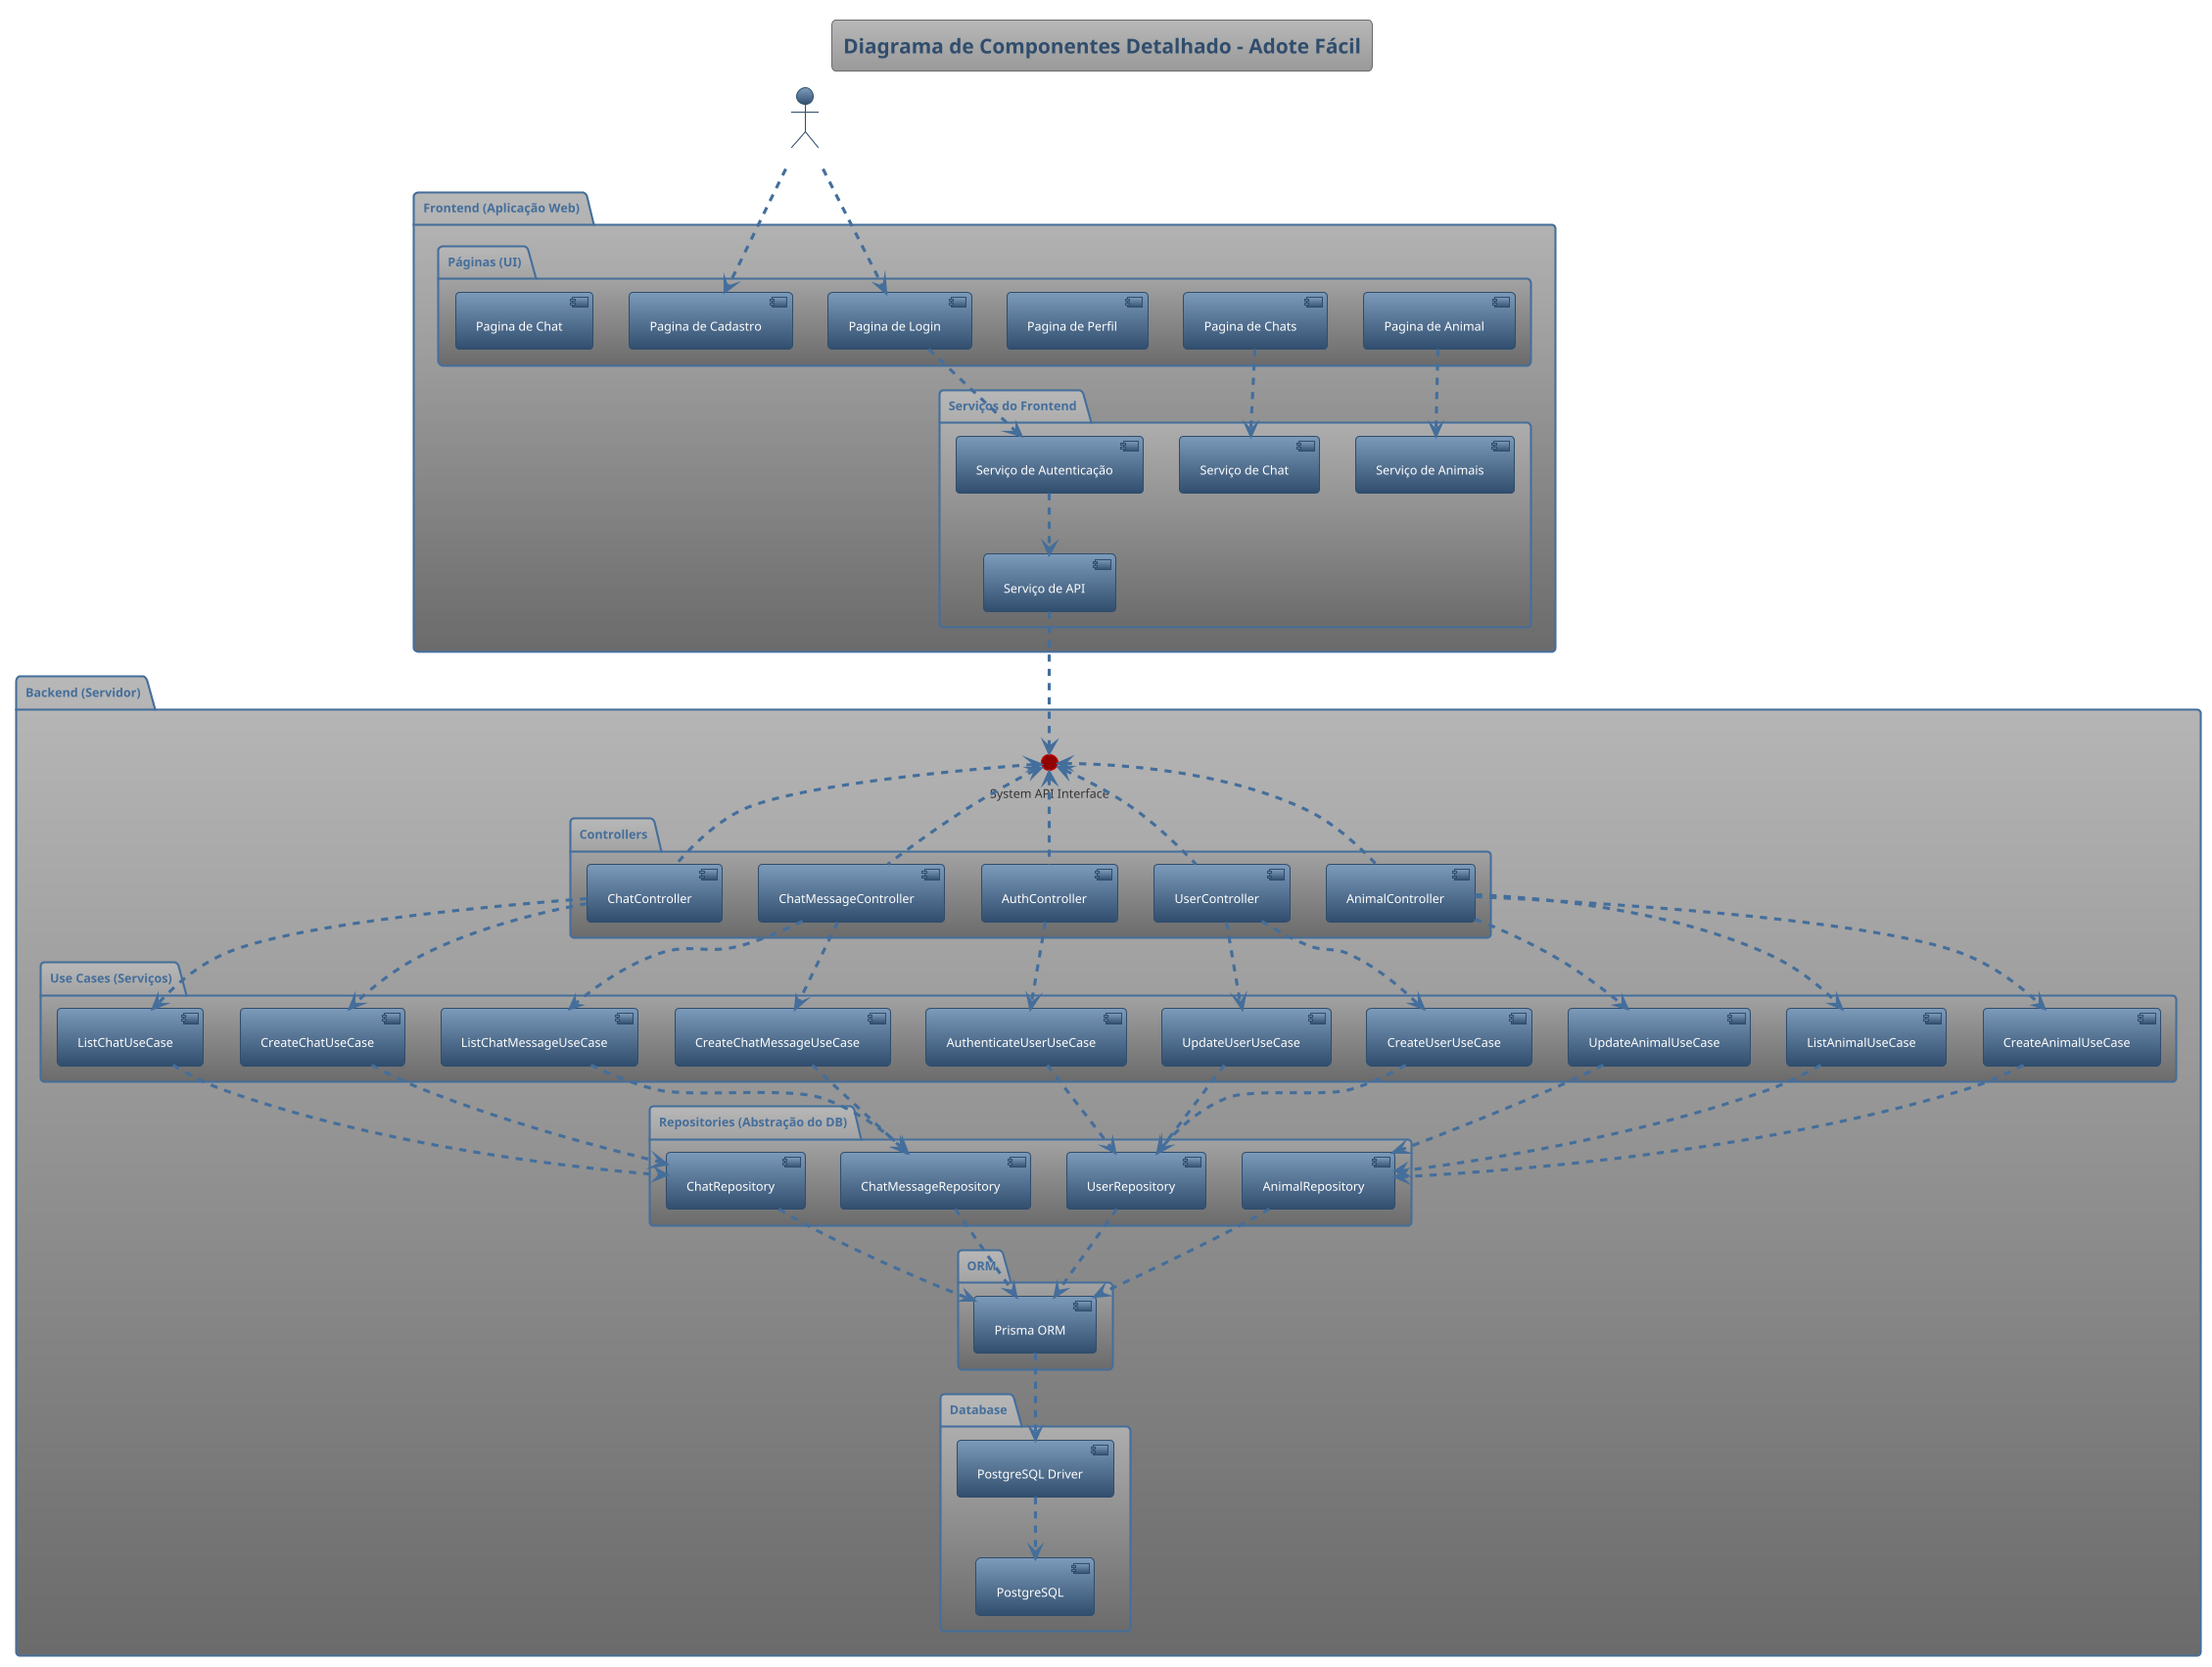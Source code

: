 @startuml

title Diagrama de Componentes Detalhado - Adote Fácil

!theme spacelab

actor User

package "Frontend (Aplicação Web)" {
  
  package "Páginas (UI)" {
    [Pagina de Animal]
    [Pagina de Chats]
    [Pagina de Perfil]
    [Pagina de Login]
    [Pagina de Cadastro]
    [Pagina de Chat]
  }

  package "Serviços do Frontend" {
    [Serviço de API]
    [Serviço de Autenticação]
    [Serviço de Animais]
    [Serviço de Chat]
  }
}

package "Backend (Servidor)" {
  
  interface "System API Interface" as IAPI
  
  package "Controllers" {
    [AnimalController]
    [UserController]
    [AuthController]
    [ChatMessageController]
    [ChatController]
  }

  package "Use Cases (Serviços)" {
    [CreateAnimalUseCase]
    [ListAnimalUseCase]
    [UpdateAnimalUseCase]
    [CreateUserUseCase]
    [UpdateUserUseCase]
    [AuthenticateUserUseCase]
    [CreateChatMessageUseCase]
    [ListChatMessageUseCase]
    [CreateChatUseCase]
    [ListChatUseCase]
  }

  package "Repositories (Abstração do DB)" {
    [AnimalRepository]
    [UserRepository]
    [ChatMessageRepository]
    [ChatRepository]
  }
  
  package "ORM" {
    [Prisma ORM]
  }
  
  package "Database" {
    [PostgreSQL Driver]
    [PostgreSQL]
  }
}

User ..> [Pagina de Login]
User ..> [Pagina de Cadastro]

[Pagina de Animal] ..> [Serviço de Animais]
[Pagina de Chats] ..> [Serviço de Chat]
[Pagina de Login] ..> [Serviço de Autenticação]
[Serviço de Autenticação] ..> [Serviço de API]

[Serviço de API] ..> IAPI


IAPI <.. [AnimalController]
IAPI <.. [UserController]
IAPI <.. [AuthController]
IAPI <.. [ChatMessageController]
IAPI <.. [ChatController]

[AnimalController] ..> [CreateAnimalUseCase]
[AnimalController] ..> [ListAnimalUseCase]
[AnimalController] ..> [UpdateAnimalUseCase]
[UserController] ..> [CreateUserUseCase]
[UserController] ..> [UpdateUserUseCase]
[AuthController] ..> [AuthenticateUserUseCase]
[ChatMessageController] ..> [CreateChatMessageUseCase]
[ChatMessageController] ..> [ListChatMessageUseCase]
[ChatController] ..> [CreateChatUseCase]
[ChatController] ..> [ListChatUseCase]

[CreateAnimalUseCase] ..> [AnimalRepository]
[ListAnimalUseCase] ..> [AnimalRepository]
[UpdateAnimalUseCase] ..> [AnimalRepository]
[CreateUserUseCase] ..> [UserRepository]
[UpdateUserUseCase] ..> [UserRepository]
[AuthenticateUserUseCase] ..> [UserRepository]
[CreateChatMessageUseCase] ..> [ChatMessageRepository]
[ListChatMessageUseCase] ..> [ChatMessageRepository]
[CreateChatUseCase] ..> [ChatRepository]
[ListChatUseCase] ..> [ChatRepository]

[AnimalRepository] ..> [Prisma ORM]
[UserRepository] ..> [Prisma ORM]
[ChatMessageRepository] ..> [Prisma ORM]
[ChatRepository] ..> [Prisma ORM]

[Prisma ORM] ..> [PostgreSQL Driver]
[PostgreSQL Driver] ..> [PostgreSQL]

@enduml
